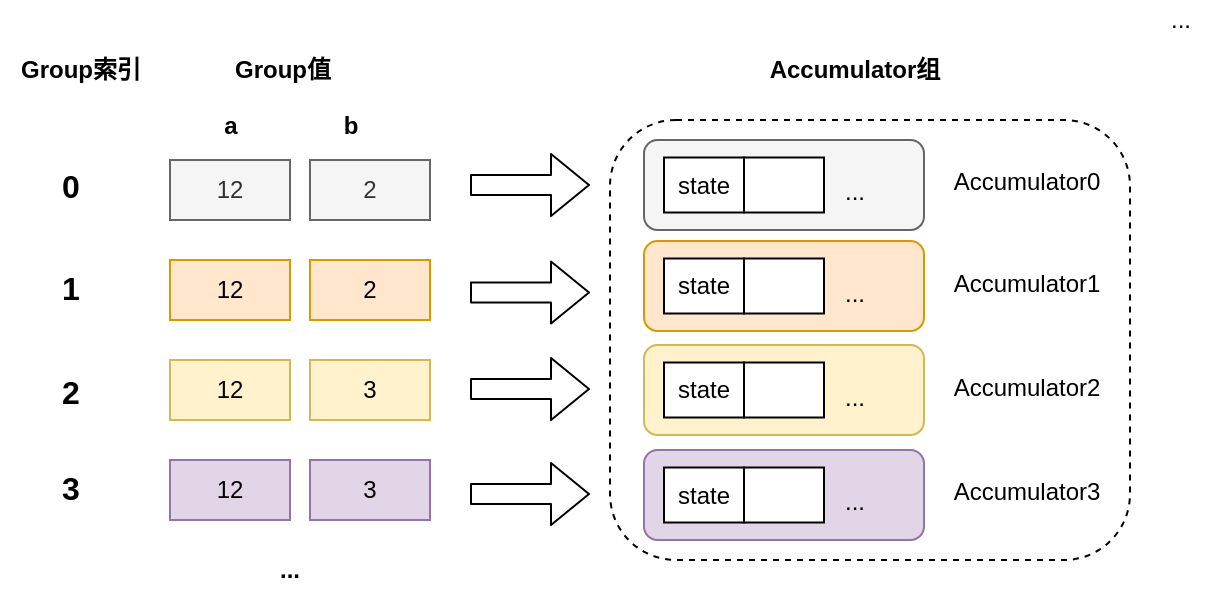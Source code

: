 <mxfile version="14.6.13" type="device"><diagram id="_QMhFm_OUff-wKAJVXwj" name="Page-1"><mxGraphModel dx="946" dy="672" grid="1" gridSize="10" guides="1" tooltips="1" connect="1" arrows="1" fold="1" page="1" pageScale="1" pageWidth="850" pageHeight="1100" math="0" shadow="0"><root><mxCell id="0"/><mxCell id="1" parent="0"/><mxCell id="T__8vivmbw8AsfNo3jqE-45" value="" style="rounded=1;whiteSpace=wrap;html=1;dashed=1;" vertex="1" parent="1"><mxGeometry x="450" y="280" width="260" height="220" as="geometry"/></mxCell><mxCell id="T__8vivmbw8AsfNo3jqE-1" value="12" style="rounded=0;whiteSpace=wrap;html=1;fillColor=#f5f5f5;strokeColor=#666666;fontColor=#333333;" vertex="1" parent="1"><mxGeometry x="230" y="300" width="60" height="30" as="geometry"/></mxCell><mxCell id="T__8vivmbw8AsfNo3jqE-2" value="2" style="rounded=0;whiteSpace=wrap;html=1;fillColor=#f5f5f5;strokeColor=#666666;fontColor=#333333;" vertex="1" parent="1"><mxGeometry x="300" y="300" width="60" height="30" as="geometry"/></mxCell><mxCell id="T__8vivmbw8AsfNo3jqE-3" value="12" style="rounded=0;whiteSpace=wrap;html=1;fillColor=#ffe6cc;strokeColor=#d79b00;" vertex="1" parent="1"><mxGeometry x="230" y="350" width="60" height="30" as="geometry"/></mxCell><mxCell id="T__8vivmbw8AsfNo3jqE-4" value="2" style="rounded=0;whiteSpace=wrap;html=1;fillColor=#ffe6cc;strokeColor=#d79b00;" vertex="1" parent="1"><mxGeometry x="300" y="350" width="60" height="30" as="geometry"/></mxCell><mxCell id="T__8vivmbw8AsfNo3jqE-5" value="12" style="rounded=0;whiteSpace=wrap;html=1;fillColor=#fff2cc;strokeColor=#d6b656;" vertex="1" parent="1"><mxGeometry x="230" y="400" width="60" height="30" as="geometry"/></mxCell><mxCell id="T__8vivmbw8AsfNo3jqE-6" value="3" style="rounded=0;whiteSpace=wrap;html=1;fillColor=#fff2cc;strokeColor=#d6b656;" vertex="1" parent="1"><mxGeometry x="300" y="400" width="60" height="30" as="geometry"/></mxCell><mxCell id="T__8vivmbw8AsfNo3jqE-7" value="12" style="rounded=0;whiteSpace=wrap;html=1;fillColor=#e1d5e7;strokeColor=#9673a6;" vertex="1" parent="1"><mxGeometry x="230" y="450" width="60" height="30" as="geometry"/></mxCell><mxCell id="T__8vivmbw8AsfNo3jqE-8" value="3" style="rounded=0;whiteSpace=wrap;html=1;fillColor=#e1d5e7;strokeColor=#9673a6;" vertex="1" parent="1"><mxGeometry x="300" y="450" width="60" height="30" as="geometry"/></mxCell><mxCell id="T__8vivmbw8AsfNo3jqE-9" value="Group值" style="text;html=1;align=center;verticalAlign=middle;resizable=0;points=[];autosize=1;strokeColor=none;fillColor=none;fontStyle=1" vertex="1" parent="1"><mxGeometry x="251" y="240" width="70" height="30" as="geometry"/></mxCell><mxCell id="T__8vivmbw8AsfNo3jqE-10" value="a" style="text;html=1;align=center;verticalAlign=middle;resizable=0;points=[];autosize=1;strokeColor=none;fillColor=none;fontStyle=1" vertex="1" parent="1"><mxGeometry x="245" y="268" width="30" height="30" as="geometry"/></mxCell><mxCell id="T__8vivmbw8AsfNo3jqE-11" value="b" style="text;html=1;align=center;verticalAlign=middle;resizable=0;points=[];autosize=1;strokeColor=none;fillColor=none;fontStyle=1" vertex="1" parent="1"><mxGeometry x="305" y="268" width="30" height="30" as="geometry"/></mxCell><mxCell id="T__8vivmbw8AsfNo3jqE-12" value="&lt;b&gt;...&lt;/b&gt;" style="text;html=1;align=center;verticalAlign=middle;whiteSpace=wrap;rounded=0;" vertex="1" parent="1"><mxGeometry x="260" y="490" width="60" height="30" as="geometry"/></mxCell><mxCell id="T__8vivmbw8AsfNo3jqE-14" value="0" style="text;html=1;align=center;verticalAlign=middle;resizable=0;points=[];autosize=1;strokeColor=none;fontStyle=1;fontSize=16;" vertex="1" parent="1"><mxGeometry x="170" y="303" width="20" height="20" as="geometry"/></mxCell><mxCell id="T__8vivmbw8AsfNo3jqE-15" value="1" style="text;html=1;align=center;verticalAlign=middle;resizable=0;points=[];autosize=1;strokeColor=none;fontStyle=1;fontSize=16;" vertex="1" parent="1"><mxGeometry x="170" y="354" width="20" height="20" as="geometry"/></mxCell><mxCell id="T__8vivmbw8AsfNo3jqE-16" value="2" style="text;html=1;align=center;verticalAlign=middle;resizable=0;points=[];autosize=1;strokeColor=none;fontStyle=1;fontSize=16;" vertex="1" parent="1"><mxGeometry x="170" y="406" width="20" height="20" as="geometry"/></mxCell><mxCell id="T__8vivmbw8AsfNo3jqE-17" value="3" style="text;html=1;align=center;verticalAlign=middle;resizable=0;points=[];autosize=1;strokeColor=none;fontStyle=1;fontSize=16;" vertex="1" parent="1"><mxGeometry x="170" y="454" width="20" height="20" as="geometry"/></mxCell><mxCell id="T__8vivmbw8AsfNo3jqE-18" value="Group索引" style="text;html=1;align=center;verticalAlign=middle;resizable=0;points=[];autosize=1;strokeColor=none;fillColor=none;fontStyle=1" vertex="1" parent="1"><mxGeometry x="145" y="245" width="80" height="20" as="geometry"/></mxCell><mxCell id="T__8vivmbw8AsfNo3jqE-19" value="" style="rounded=1;whiteSpace=wrap;html=1;fillColor=#f5f5f5;strokeColor=#666666;fontColor=#333333;" vertex="1" parent="1"><mxGeometry x="467" y="290" width="140" height="45" as="geometry"/></mxCell><mxCell id="T__8vivmbw8AsfNo3jqE-20" value="state" style="rounded=0;whiteSpace=wrap;html=1;" vertex="1" parent="1"><mxGeometry x="477" y="298.75" width="40" height="27.5" as="geometry"/></mxCell><mxCell id="T__8vivmbw8AsfNo3jqE-21" value="" style="rounded=0;whiteSpace=wrap;html=1;" vertex="1" parent="1"><mxGeometry x="517" y="298.75" width="40" height="27.5" as="geometry"/></mxCell><mxCell id="T__8vivmbw8AsfNo3jqE-22" value="Accumulator0" style="text;html=1;align=center;verticalAlign=middle;resizable=0;points=[];autosize=1;strokeColor=none;" vertex="1" parent="1"><mxGeometry x="613" y="301" width="90" height="20" as="geometry"/></mxCell><mxCell id="T__8vivmbw8AsfNo3jqE-23" value="" style="rounded=1;whiteSpace=wrap;html=1;fillColor=#ffe6cc;strokeColor=#d79b00;" vertex="1" parent="1"><mxGeometry x="467" y="340.5" width="140" height="45" as="geometry"/></mxCell><mxCell id="T__8vivmbw8AsfNo3jqE-24" value="state" style="rounded=0;whiteSpace=wrap;html=1;" vertex="1" parent="1"><mxGeometry x="477" y="349.25" width="40" height="27.5" as="geometry"/></mxCell><mxCell id="T__8vivmbw8AsfNo3jqE-25" value="" style="rounded=0;whiteSpace=wrap;html=1;" vertex="1" parent="1"><mxGeometry x="517" y="349.25" width="40" height="27.5" as="geometry"/></mxCell><mxCell id="T__8vivmbw8AsfNo3jqE-26" value="Accumulator1" style="text;html=1;align=center;verticalAlign=middle;resizable=0;points=[];autosize=1;strokeColor=none;" vertex="1" parent="1"><mxGeometry x="613" y="351.5" width="90" height="20" as="geometry"/></mxCell><mxCell id="T__8vivmbw8AsfNo3jqE-27" value="" style="rounded=1;whiteSpace=wrap;html=1;fillColor=#fff2cc;strokeColor=#d6b656;" vertex="1" parent="1"><mxGeometry x="467" y="392.5" width="140" height="45" as="geometry"/></mxCell><mxCell id="T__8vivmbw8AsfNo3jqE-28" value="state" style="rounded=0;whiteSpace=wrap;html=1;" vertex="1" parent="1"><mxGeometry x="477" y="401.25" width="40" height="27.5" as="geometry"/></mxCell><mxCell id="T__8vivmbw8AsfNo3jqE-29" value="" style="rounded=0;whiteSpace=wrap;html=1;" vertex="1" parent="1"><mxGeometry x="517" y="401.25" width="40" height="27.5" as="geometry"/></mxCell><mxCell id="T__8vivmbw8AsfNo3jqE-30" value="Accumulator2" style="text;html=1;align=center;verticalAlign=middle;resizable=0;points=[];autosize=1;strokeColor=none;" vertex="1" parent="1"><mxGeometry x="613" y="403.5" width="90" height="20" as="geometry"/></mxCell><mxCell id="T__8vivmbw8AsfNo3jqE-31" value="..." style="text;html=1;align=center;verticalAlign=middle;resizable=0;points=[];autosize=1;strokeColor=none;" vertex="1" parent="1"><mxGeometry x="557" y="306" width="30" height="20" as="geometry"/></mxCell><mxCell id="T__8vivmbw8AsfNo3jqE-32" value="..." style="text;html=1;align=center;verticalAlign=middle;resizable=0;points=[];autosize=1;strokeColor=none;" vertex="1" parent="1"><mxGeometry x="720" y="220" width="30" height="20" as="geometry"/></mxCell><mxCell id="T__8vivmbw8AsfNo3jqE-33" value="..." style="text;html=1;align=center;verticalAlign=middle;resizable=0;points=[];autosize=1;strokeColor=none;" vertex="1" parent="1"><mxGeometry x="557" y="408.75" width="30" height="20" as="geometry"/></mxCell><mxCell id="T__8vivmbw8AsfNo3jqE-34" value="..." style="text;html=1;align=center;verticalAlign=middle;resizable=0;points=[];autosize=1;strokeColor=none;" vertex="1" parent="1"><mxGeometry x="557" y="356.75" width="30" height="20" as="geometry"/></mxCell><mxCell id="T__8vivmbw8AsfNo3jqE-35" value="" style="rounded=1;whiteSpace=wrap;html=1;fillColor=#e1d5e7;strokeColor=#9673a6;" vertex="1" parent="1"><mxGeometry x="467" y="445" width="140" height="45" as="geometry"/></mxCell><mxCell id="T__8vivmbw8AsfNo3jqE-36" value="state" style="rounded=0;whiteSpace=wrap;html=1;" vertex="1" parent="1"><mxGeometry x="477" y="453.75" width="40" height="27.5" as="geometry"/></mxCell><mxCell id="T__8vivmbw8AsfNo3jqE-37" value="" style="rounded=0;whiteSpace=wrap;html=1;" vertex="1" parent="1"><mxGeometry x="517" y="453.75" width="40" height="27.5" as="geometry"/></mxCell><mxCell id="T__8vivmbw8AsfNo3jqE-38" value="Accumulator3" style="text;html=1;align=center;verticalAlign=middle;resizable=0;points=[];autosize=1;strokeColor=none;" vertex="1" parent="1"><mxGeometry x="613" y="456" width="90" height="20" as="geometry"/></mxCell><mxCell id="T__8vivmbw8AsfNo3jqE-39" value="..." style="text;html=1;align=center;verticalAlign=middle;resizable=0;points=[];autosize=1;strokeColor=none;" vertex="1" parent="1"><mxGeometry x="557" y="461.25" width="30" height="20" as="geometry"/></mxCell><mxCell id="T__8vivmbw8AsfNo3jqE-40" value="Accumulator组" style="text;html=1;align=center;verticalAlign=middle;resizable=0;points=[];autosize=1;strokeColor=none;fillColor=none;fontStyle=1" vertex="1" parent="1"><mxGeometry x="522" y="245" width="100" height="20" as="geometry"/></mxCell><mxCell id="T__8vivmbw8AsfNo3jqE-41" value="" style="shape=flexArrow;endArrow=classic;html=1;" edge="1" parent="1"><mxGeometry width="50" height="50" relative="1" as="geometry"><mxPoint x="380" y="467" as="sourcePoint"/><mxPoint x="440" y="467" as="targetPoint"/></mxGeometry></mxCell><mxCell id="T__8vivmbw8AsfNo3jqE-42" value="" style="shape=flexArrow;endArrow=classic;html=1;" edge="1" parent="1"><mxGeometry width="50" height="50" relative="1" as="geometry"><mxPoint x="380" y="366.25" as="sourcePoint"/><mxPoint x="440" y="366.25" as="targetPoint"/></mxGeometry></mxCell><mxCell id="T__8vivmbw8AsfNo3jqE-43" value="" style="shape=flexArrow;endArrow=classic;html=1;" edge="1" parent="1"><mxGeometry width="50" height="50" relative="1" as="geometry"><mxPoint x="380" y="414.5" as="sourcePoint"/><mxPoint x="440" y="414.5" as="targetPoint"/></mxGeometry></mxCell><mxCell id="T__8vivmbw8AsfNo3jqE-44" value="" style="shape=flexArrow;endArrow=classic;html=1;" edge="1" parent="1"><mxGeometry width="50" height="50" relative="1" as="geometry"><mxPoint x="380" y="312.5" as="sourcePoint"/><mxPoint x="440" y="312.5" as="targetPoint"/></mxGeometry></mxCell></root></mxGraphModel></diagram></mxfile>
